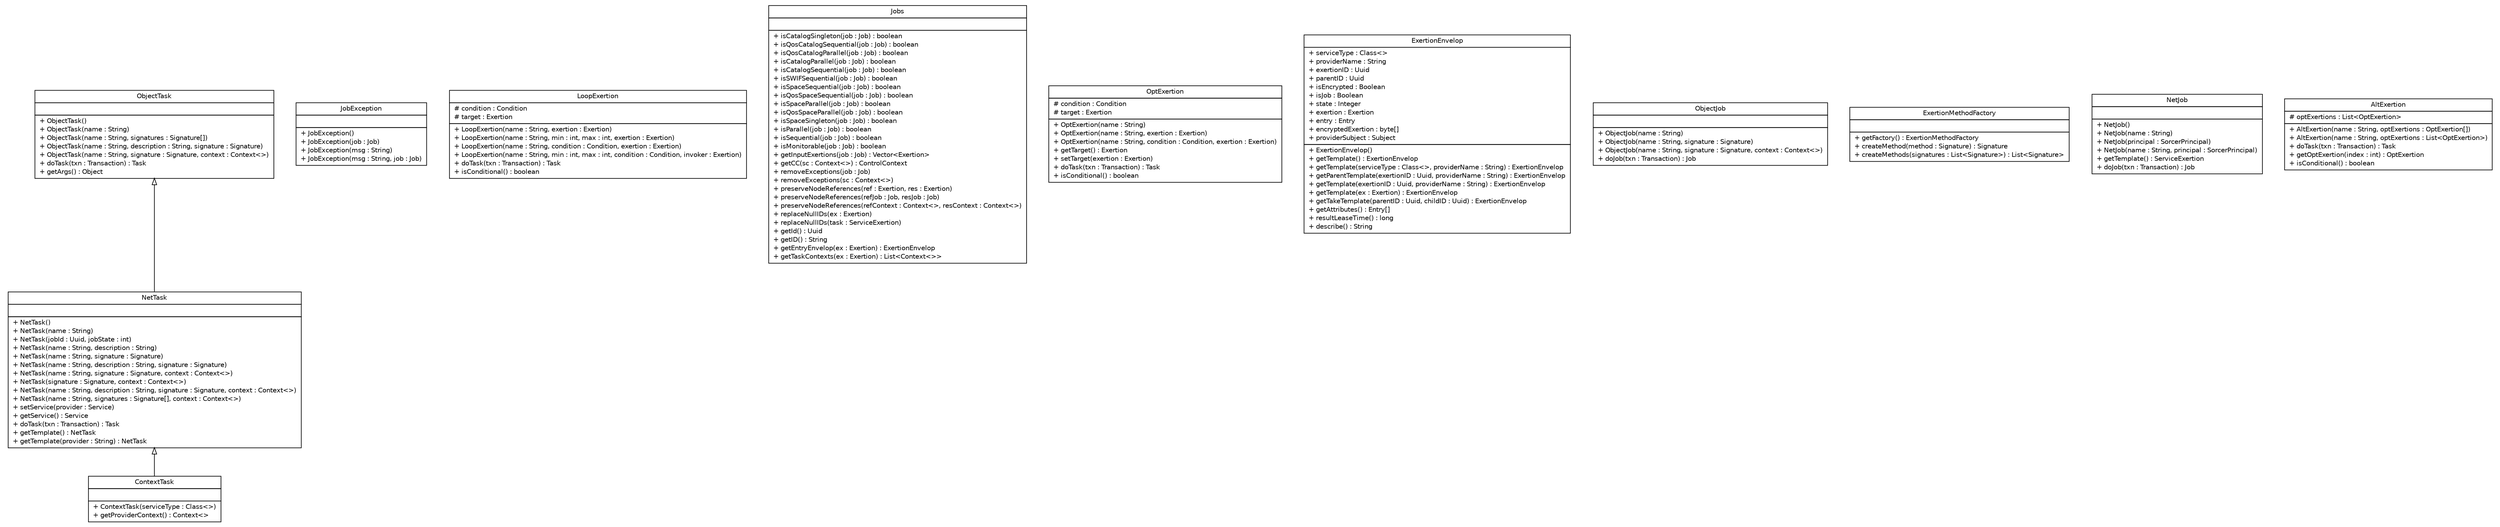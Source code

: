 #!/usr/local/bin/dot
#
# Class diagram 
# Generated by UMLGraph version R5_6 (http://www.umlgraph.org/)
#

digraph G {
	edge [fontname="Helvetica",fontsize=10,labelfontname="Helvetica",labelfontsize=10];
	node [fontname="Helvetica",fontsize=10,shape=plaintext];
	nodesep=0.25;
	ranksep=0.5;
	// sorcer.core.exertion.ContextTask
	c25850 [label=<<table title="sorcer.core.exertion.ContextTask" border="0" cellborder="1" cellspacing="0" cellpadding="2" port="p" href="./ContextTask.html">
		<tr><td><table border="0" cellspacing="0" cellpadding="1">
<tr><td align="center" balign="center"> ContextTask </td></tr>
		</table></td></tr>
		<tr><td><table border="0" cellspacing="0" cellpadding="1">
<tr><td align="left" balign="left">  </td></tr>
		</table></td></tr>
		<tr><td><table border="0" cellspacing="0" cellpadding="1">
<tr><td align="left" balign="left"> + ContextTask(serviceType : Class&lt;&gt;) </td></tr>
<tr><td align="left" balign="left"> + getProviderContext() : Context&lt;&gt; </td></tr>
		</table></td></tr>
		</table>>, URL="./ContextTask.html", fontname="Helvetica", fontcolor="black", fontsize=10.0];
	// sorcer.core.exertion.JobException
	c25851 [label=<<table title="sorcer.core.exertion.JobException" border="0" cellborder="1" cellspacing="0" cellpadding="2" port="p" href="./JobException.html">
		<tr><td><table border="0" cellspacing="0" cellpadding="1">
<tr><td align="center" balign="center"> JobException </td></tr>
		</table></td></tr>
		<tr><td><table border="0" cellspacing="0" cellpadding="1">
<tr><td align="left" balign="left">  </td></tr>
		</table></td></tr>
		<tr><td><table border="0" cellspacing="0" cellpadding="1">
<tr><td align="left" balign="left"> + JobException() </td></tr>
<tr><td align="left" balign="left"> + JobException(job : Job) </td></tr>
<tr><td align="left" balign="left"> + JobException(msg : String) </td></tr>
<tr><td align="left" balign="left"> + JobException(msg : String, job : Job) </td></tr>
		</table></td></tr>
		</table>>, URL="./JobException.html", fontname="Helvetica", fontcolor="black", fontsize=10.0];
	// sorcer.core.exertion.LoopExertion
	c25852 [label=<<table title="sorcer.core.exertion.LoopExertion" border="0" cellborder="1" cellspacing="0" cellpadding="2" port="p" href="./LoopExertion.html">
		<tr><td><table border="0" cellspacing="0" cellpadding="1">
<tr><td align="center" balign="center"> LoopExertion </td></tr>
		</table></td></tr>
		<tr><td><table border="0" cellspacing="0" cellpadding="1">
<tr><td align="left" balign="left"> # condition : Condition </td></tr>
<tr><td align="left" balign="left"> # target : Exertion </td></tr>
		</table></td></tr>
		<tr><td><table border="0" cellspacing="0" cellpadding="1">
<tr><td align="left" balign="left"> + LoopExertion(name : String, exertion : Exertion) </td></tr>
<tr><td align="left" balign="left"> + LoopExertion(name : String, min : int, max : int, exertion : Exertion) </td></tr>
<tr><td align="left" balign="left"> + LoopExertion(name : String, condition : Condition, exertion : Exertion) </td></tr>
<tr><td align="left" balign="left"> + LoopExertion(name : String, min : int, max : int, condition : Condition, invoker : Exertion) </td></tr>
<tr><td align="left" balign="left"> + doTask(txn : Transaction) : Task </td></tr>
<tr><td align="left" balign="left"> + isConditional() : boolean </td></tr>
		</table></td></tr>
		</table>>, URL="./LoopExertion.html", fontname="Helvetica", fontcolor="black", fontsize=10.0];
	// sorcer.core.exertion.Jobs
	c25853 [label=<<table title="sorcer.core.exertion.Jobs" border="0" cellborder="1" cellspacing="0" cellpadding="2" port="p" href="./Jobs.html">
		<tr><td><table border="0" cellspacing="0" cellpadding="1">
<tr><td align="center" balign="center"> Jobs </td></tr>
		</table></td></tr>
		<tr><td><table border="0" cellspacing="0" cellpadding="1">
<tr><td align="left" balign="left">  </td></tr>
		</table></td></tr>
		<tr><td><table border="0" cellspacing="0" cellpadding="1">
<tr><td align="left" balign="left"> + isCatalogSingleton(job : Job) : boolean </td></tr>
<tr><td align="left" balign="left"> + isQosCatalogSequential(job : Job) : boolean </td></tr>
<tr><td align="left" balign="left"> + isQosCatalogParallel(job : Job) : boolean </td></tr>
<tr><td align="left" balign="left"> + isCatalogParallel(job : Job) : boolean </td></tr>
<tr><td align="left" balign="left"> + isCatalogSequential(job : Job) : boolean </td></tr>
<tr><td align="left" balign="left"> + isSWIFSequential(job : Job) : boolean </td></tr>
<tr><td align="left" balign="left"> + isSpaceSequential(job : Job) : boolean </td></tr>
<tr><td align="left" balign="left"> + isQosSpaceSequential(job : Job) : boolean </td></tr>
<tr><td align="left" balign="left"> + isSpaceParallel(job : Job) : boolean </td></tr>
<tr><td align="left" balign="left"> + isQosSpaceParallel(job : Job) : boolean </td></tr>
<tr><td align="left" balign="left"> + isSpaceSingleton(job : Job) : boolean </td></tr>
<tr><td align="left" balign="left"> + isParallel(job : Job) : boolean </td></tr>
<tr><td align="left" balign="left"> + isSequential(job : Job) : boolean </td></tr>
<tr><td align="left" balign="left"> + isMonitorable(job : Job) : boolean </td></tr>
<tr><td align="left" balign="left"> + getInputExertions(job : Job) : Vector&lt;Exertion&gt; </td></tr>
<tr><td align="left" balign="left"> + getCC(sc : Context&lt;&gt;) : ControlContext </td></tr>
<tr><td align="left" balign="left"> + removeExceptions(job : Job) </td></tr>
<tr><td align="left" balign="left"> + removeExceptions(sc : Context&lt;&gt;) </td></tr>
<tr><td align="left" balign="left"> + preserveNodeReferences(ref : Exertion, res : Exertion) </td></tr>
<tr><td align="left" balign="left"> + preserveNodeReferences(refJob : Job, resJob : Job) </td></tr>
<tr><td align="left" balign="left"> + preserveNodeReferences(refContext : Context&lt;&gt;, resContext : Context&lt;&gt;) </td></tr>
<tr><td align="left" balign="left"> + replaceNullIDs(ex : Exertion) </td></tr>
<tr><td align="left" balign="left"> + replaceNullIDs(task : ServiceExertion) </td></tr>
<tr><td align="left" balign="left"> + getId() : Uuid </td></tr>
<tr><td align="left" balign="left"> + getID() : String </td></tr>
<tr><td align="left" balign="left"> + getEntryEnvelop(ex : Exertion) : ExertionEnvelop </td></tr>
<tr><td align="left" balign="left"> + getTaskContexts(ex : Exertion) : List&lt;Context&lt;&gt;&gt; </td></tr>
		</table></td></tr>
		</table>>, URL="./Jobs.html", fontname="Helvetica", fontcolor="black", fontsize=10.0];
	// sorcer.core.exertion.NetTask
	c25854 [label=<<table title="sorcer.core.exertion.NetTask" border="0" cellborder="1" cellspacing="0" cellpadding="2" port="p" href="./NetTask.html">
		<tr><td><table border="0" cellspacing="0" cellpadding="1">
<tr><td align="center" balign="center"> NetTask </td></tr>
		</table></td></tr>
		<tr><td><table border="0" cellspacing="0" cellpadding="1">
<tr><td align="left" balign="left">  </td></tr>
		</table></td></tr>
		<tr><td><table border="0" cellspacing="0" cellpadding="1">
<tr><td align="left" balign="left"> + NetTask() </td></tr>
<tr><td align="left" balign="left"> + NetTask(name : String) </td></tr>
<tr><td align="left" balign="left"> + NetTask(jobId : Uuid, jobState : int) </td></tr>
<tr><td align="left" balign="left"> + NetTask(name : String, description : String) </td></tr>
<tr><td align="left" balign="left"> + NetTask(name : String, signature : Signature) </td></tr>
<tr><td align="left" balign="left"> + NetTask(name : String, description : String, signature : Signature) </td></tr>
<tr><td align="left" balign="left"> + NetTask(name : String, signature : Signature, context : Context&lt;&gt;) </td></tr>
<tr><td align="left" balign="left"> + NetTask(signature : Signature, context : Context&lt;&gt;) </td></tr>
<tr><td align="left" balign="left"> + NetTask(name : String, description : String, signature : Signature, context : Context&lt;&gt;) </td></tr>
<tr><td align="left" balign="left"> + NetTask(name : String, signatures : Signature[], context : Context&lt;&gt;) </td></tr>
<tr><td align="left" balign="left"> + setService(provider : Service) </td></tr>
<tr><td align="left" balign="left"> + getService() : Service </td></tr>
<tr><td align="left" balign="left"> + doTask(txn : Transaction) : Task </td></tr>
<tr><td align="left" balign="left"> + getTemplate() : NetTask </td></tr>
<tr><td align="left" balign="left"> + getTemplate(provider : String) : NetTask </td></tr>
		</table></td></tr>
		</table>>, URL="./NetTask.html", fontname="Helvetica", fontcolor="black", fontsize=10.0];
	// sorcer.core.exertion.OptExertion
	c25855 [label=<<table title="sorcer.core.exertion.OptExertion" border="0" cellborder="1" cellspacing="0" cellpadding="2" port="p" href="./OptExertion.html">
		<tr><td><table border="0" cellspacing="0" cellpadding="1">
<tr><td align="center" balign="center"> OptExertion </td></tr>
		</table></td></tr>
		<tr><td><table border="0" cellspacing="0" cellpadding="1">
<tr><td align="left" balign="left"> # condition : Condition </td></tr>
<tr><td align="left" balign="left"> # target : Exertion </td></tr>
		</table></td></tr>
		<tr><td><table border="0" cellspacing="0" cellpadding="1">
<tr><td align="left" balign="left"> + OptExertion(name : String) </td></tr>
<tr><td align="left" balign="left"> + OptExertion(name : String, exertion : Exertion) </td></tr>
<tr><td align="left" balign="left"> + OptExertion(name : String, condition : Condition, exertion : Exertion) </td></tr>
<tr><td align="left" balign="left"> + getTarget() : Exertion </td></tr>
<tr><td align="left" balign="left"> + setTarget(exertion : Exertion) </td></tr>
<tr><td align="left" balign="left"> + doTask(txn : Transaction) : Task </td></tr>
<tr><td align="left" balign="left"> + isConditional() : boolean </td></tr>
		</table></td></tr>
		</table>>, URL="./OptExertion.html", fontname="Helvetica", fontcolor="black", fontsize=10.0];
	// sorcer.core.exertion.ExertionEnvelop
	c25856 [label=<<table title="sorcer.core.exertion.ExertionEnvelop" border="0" cellborder="1" cellspacing="0" cellpadding="2" port="p" href="./ExertionEnvelop.html">
		<tr><td><table border="0" cellspacing="0" cellpadding="1">
<tr><td align="center" balign="center"> ExertionEnvelop </td></tr>
		</table></td></tr>
		<tr><td><table border="0" cellspacing="0" cellpadding="1">
<tr><td align="left" balign="left"> + serviceType : Class&lt;&gt; </td></tr>
<tr><td align="left" balign="left"> + providerName : String </td></tr>
<tr><td align="left" balign="left"> + exertionID : Uuid </td></tr>
<tr><td align="left" balign="left"> + parentID : Uuid </td></tr>
<tr><td align="left" balign="left"> + isEncrypted : Boolean </td></tr>
<tr><td align="left" balign="left"> + isJob : Boolean </td></tr>
<tr><td align="left" balign="left"> + state : Integer </td></tr>
<tr><td align="left" balign="left"> + exertion : Exertion </td></tr>
<tr><td align="left" balign="left"> + entry : Entry </td></tr>
<tr><td align="left" balign="left"> + encryptedExertion : byte[] </td></tr>
<tr><td align="left" balign="left"> + providerSubject : Subject </td></tr>
		</table></td></tr>
		<tr><td><table border="0" cellspacing="0" cellpadding="1">
<tr><td align="left" balign="left"> + ExertionEnvelop() </td></tr>
<tr><td align="left" balign="left"> + getTemplate() : ExertionEnvelop </td></tr>
<tr><td align="left" balign="left"> + getTemplate(serviceType : Class&lt;&gt;, providerName : String) : ExertionEnvelop </td></tr>
<tr><td align="left" balign="left"> + getParentTemplate(exertionID : Uuid, providerName : String) : ExertionEnvelop </td></tr>
<tr><td align="left" balign="left"> + getTemplate(exertionID : Uuid, providerName : String) : ExertionEnvelop </td></tr>
<tr><td align="left" balign="left"> + getTemplate(ex : Exertion) : ExertionEnvelop </td></tr>
<tr><td align="left" balign="left"> + getTakeTemplate(parentID : Uuid, childID : Uuid) : ExertionEnvelop </td></tr>
<tr><td align="left" balign="left"> + getAttributes() : Entry[] </td></tr>
<tr><td align="left" balign="left"> + resultLeaseTime() : long </td></tr>
<tr><td align="left" balign="left"> + describe() : String </td></tr>
		</table></td></tr>
		</table>>, URL="./ExertionEnvelop.html", fontname="Helvetica", fontcolor="black", fontsize=10.0];
	// sorcer.core.exertion.ObjectJob
	c25857 [label=<<table title="sorcer.core.exertion.ObjectJob" border="0" cellborder="1" cellspacing="0" cellpadding="2" port="p" href="./ObjectJob.html">
		<tr><td><table border="0" cellspacing="0" cellpadding="1">
<tr><td align="center" balign="center"> ObjectJob </td></tr>
		</table></td></tr>
		<tr><td><table border="0" cellspacing="0" cellpadding="1">
<tr><td align="left" balign="left">  </td></tr>
		</table></td></tr>
		<tr><td><table border="0" cellspacing="0" cellpadding="1">
<tr><td align="left" balign="left"> + ObjectJob(name : String) </td></tr>
<tr><td align="left" balign="left"> + ObjectJob(name : String, signature : Signature) </td></tr>
<tr><td align="left" balign="left"> + ObjectJob(name : String, signature : Signature, context : Context&lt;&gt;) </td></tr>
<tr><td align="left" balign="left"> + doJob(txn : Transaction) : Job </td></tr>
		</table></td></tr>
		</table>>, URL="./ObjectJob.html", fontname="Helvetica", fontcolor="black", fontsize=10.0];
	// sorcer.core.exertion.ExertionMethodFactory
	c25858 [label=<<table title="sorcer.core.exertion.ExertionMethodFactory" border="0" cellborder="1" cellspacing="0" cellpadding="2" port="p" href="./ExertionMethodFactory.html">
		<tr><td><table border="0" cellspacing="0" cellpadding="1">
<tr><td align="center" balign="center"> ExertionMethodFactory </td></tr>
		</table></td></tr>
		<tr><td><table border="0" cellspacing="0" cellpadding="1">
<tr><td align="left" balign="left">  </td></tr>
		</table></td></tr>
		<tr><td><table border="0" cellspacing="0" cellpadding="1">
<tr><td align="left" balign="left"> + getFactory() : ExertionMethodFactory </td></tr>
<tr><td align="left" balign="left"> + createMethod(method : Signature) : Signature </td></tr>
<tr><td align="left" balign="left"> + createMethods(signatures : List&lt;Signature&gt;) : List&lt;Signature&gt; </td></tr>
		</table></td></tr>
		</table>>, URL="./ExertionMethodFactory.html", fontname="Helvetica", fontcolor="black", fontsize=10.0];
	// sorcer.core.exertion.NetJob
	c25859 [label=<<table title="sorcer.core.exertion.NetJob" border="0" cellborder="1" cellspacing="0" cellpadding="2" port="p" href="./NetJob.html">
		<tr><td><table border="0" cellspacing="0" cellpadding="1">
<tr><td align="center" balign="center"> NetJob </td></tr>
		</table></td></tr>
		<tr><td><table border="0" cellspacing="0" cellpadding="1">
<tr><td align="left" balign="left">  </td></tr>
		</table></td></tr>
		<tr><td><table border="0" cellspacing="0" cellpadding="1">
<tr><td align="left" balign="left"> + NetJob() </td></tr>
<tr><td align="left" balign="left"> + NetJob(name : String) </td></tr>
<tr><td align="left" balign="left"> + NetJob(principal : SorcerPrincipal) </td></tr>
<tr><td align="left" balign="left"> + NetJob(name : String, principal : SorcerPrincipal) </td></tr>
<tr><td align="left" balign="left"> + getTemplate() : ServiceExertion </td></tr>
<tr><td align="left" balign="left"> + doJob(txn : Transaction) : Job </td></tr>
		</table></td></tr>
		</table>>, URL="./NetJob.html", fontname="Helvetica", fontcolor="black", fontsize=10.0];
	// sorcer.core.exertion.ObjectTask
	c25860 [label=<<table title="sorcer.core.exertion.ObjectTask" border="0" cellborder="1" cellspacing="0" cellpadding="2" port="p" href="./ObjectTask.html">
		<tr><td><table border="0" cellspacing="0" cellpadding="1">
<tr><td align="center" balign="center"> ObjectTask </td></tr>
		</table></td></tr>
		<tr><td><table border="0" cellspacing="0" cellpadding="1">
<tr><td align="left" balign="left">  </td></tr>
		</table></td></tr>
		<tr><td><table border="0" cellspacing="0" cellpadding="1">
<tr><td align="left" balign="left"> + ObjectTask() </td></tr>
<tr><td align="left" balign="left"> + ObjectTask(name : String) </td></tr>
<tr><td align="left" balign="left"> + ObjectTask(name : String, signatures : Signature[]) </td></tr>
<tr><td align="left" balign="left"> + ObjectTask(name : String, description : String, signature : Signature) </td></tr>
<tr><td align="left" balign="left"> + ObjectTask(name : String, signature : Signature, context : Context&lt;&gt;) </td></tr>
<tr><td align="left" balign="left"> + doTask(txn : Transaction) : Task </td></tr>
<tr><td align="left" balign="left"> + getArgs() : Object </td></tr>
		</table></td></tr>
		</table>>, URL="./ObjectTask.html", fontname="Helvetica", fontcolor="black", fontsize=10.0];
	// sorcer.core.exertion.AltExertion
	c25861 [label=<<table title="sorcer.core.exertion.AltExertion" border="0" cellborder="1" cellspacing="0" cellpadding="2" port="p" href="./AltExertion.html">
		<tr><td><table border="0" cellspacing="0" cellpadding="1">
<tr><td align="center" balign="center"> AltExertion </td></tr>
		</table></td></tr>
		<tr><td><table border="0" cellspacing="0" cellpadding="1">
<tr><td align="left" balign="left"> # optExertions : List&lt;OptExertion&gt; </td></tr>
		</table></td></tr>
		<tr><td><table border="0" cellspacing="0" cellpadding="1">
<tr><td align="left" balign="left"> + AltExertion(name : String, optExertions : OptExertion[]) </td></tr>
<tr><td align="left" balign="left"> + AltExertion(name : String, optExertions : List&lt;OptExertion&gt;) </td></tr>
<tr><td align="left" balign="left"> + doTask(txn : Transaction) : Task </td></tr>
<tr><td align="left" balign="left"> + getOptExertion(index : int) : OptExertion </td></tr>
<tr><td align="left" balign="left"> + isConditional() : boolean </td></tr>
		</table></td></tr>
		</table>>, URL="./AltExertion.html", fontname="Helvetica", fontcolor="black", fontsize=10.0];
	//sorcer.core.exertion.ContextTask extends sorcer.core.exertion.NetTask
	c25854:p -> c25850:p [dir=back,arrowtail=empty];
	//sorcer.core.exertion.NetTask extends sorcer.core.exertion.ObjectTask
	c25860:p -> c25854:p [dir=back,arrowtail=empty];
}

